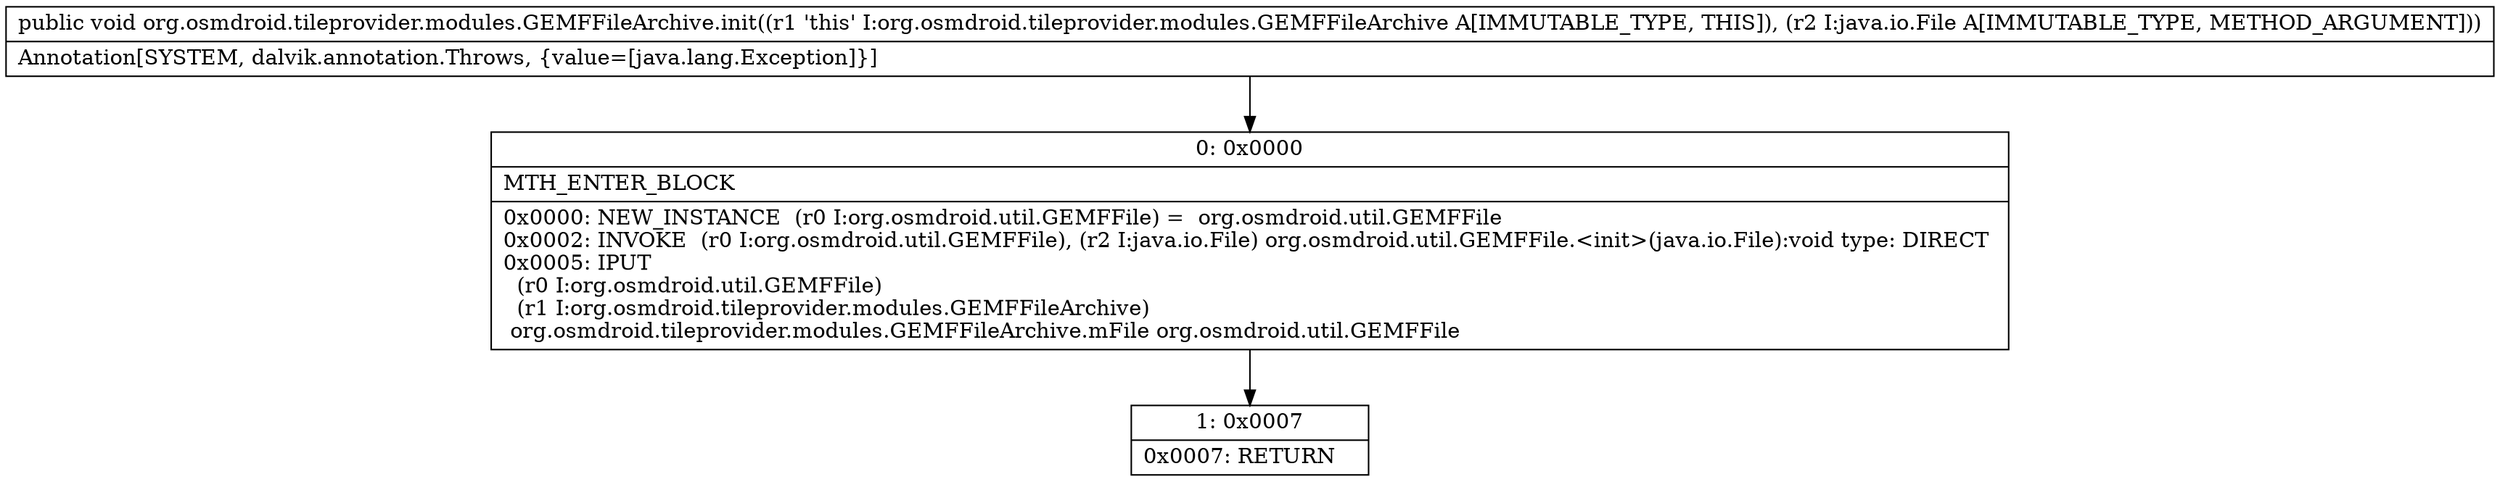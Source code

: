 digraph "CFG fororg.osmdroid.tileprovider.modules.GEMFFileArchive.init(Ljava\/io\/File;)V" {
Node_0 [shape=record,label="{0\:\ 0x0000|MTH_ENTER_BLOCK\l|0x0000: NEW_INSTANCE  (r0 I:org.osmdroid.util.GEMFFile) =  org.osmdroid.util.GEMFFile \l0x0002: INVOKE  (r0 I:org.osmdroid.util.GEMFFile), (r2 I:java.io.File) org.osmdroid.util.GEMFFile.\<init\>(java.io.File):void type: DIRECT \l0x0005: IPUT  \l  (r0 I:org.osmdroid.util.GEMFFile)\l  (r1 I:org.osmdroid.tileprovider.modules.GEMFFileArchive)\l org.osmdroid.tileprovider.modules.GEMFFileArchive.mFile org.osmdroid.util.GEMFFile \l}"];
Node_1 [shape=record,label="{1\:\ 0x0007|0x0007: RETURN   \l}"];
MethodNode[shape=record,label="{public void org.osmdroid.tileprovider.modules.GEMFFileArchive.init((r1 'this' I:org.osmdroid.tileprovider.modules.GEMFFileArchive A[IMMUTABLE_TYPE, THIS]), (r2 I:java.io.File A[IMMUTABLE_TYPE, METHOD_ARGUMENT]))  | Annotation[SYSTEM, dalvik.annotation.Throws, \{value=[java.lang.Exception]\}]\l}"];
MethodNode -> Node_0;
Node_0 -> Node_1;
}

